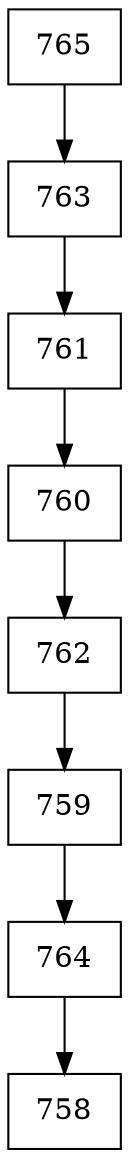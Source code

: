 digraph G {
  node [shape=record];
  node0 [label="{765}"];
  node0 -> node1;
  node1 [label="{763}"];
  node1 -> node2;
  node2 [label="{761}"];
  node2 -> node3;
  node3 [label="{760}"];
  node3 -> node4;
  node4 [label="{762}"];
  node4 -> node5;
  node5 [label="{759}"];
  node5 -> node6;
  node6 [label="{764}"];
  node6 -> node7;
  node7 [label="{758}"];
}
